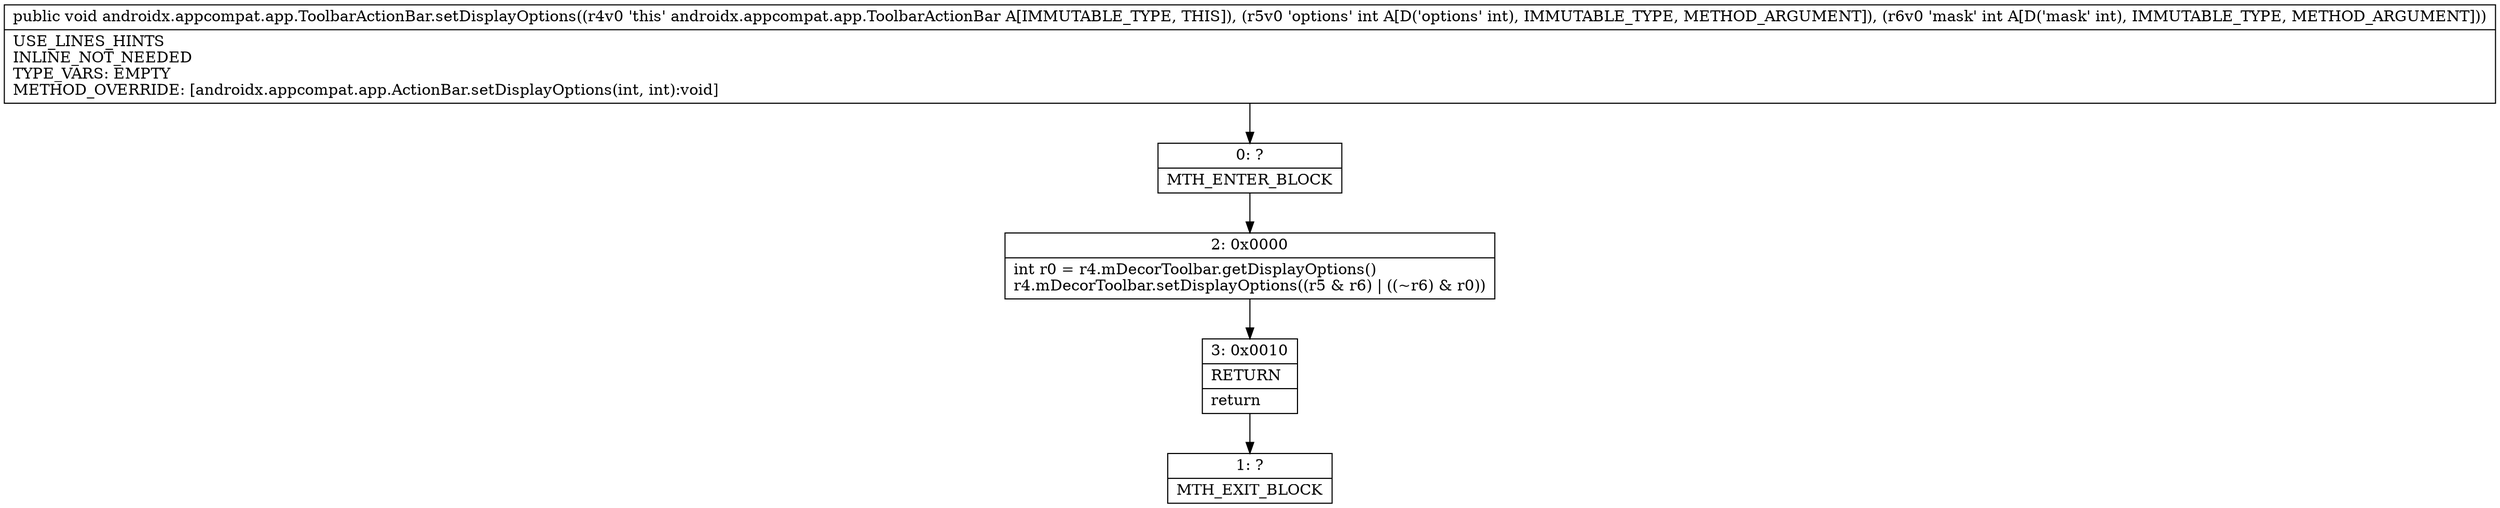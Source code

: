 digraph "CFG forandroidx.appcompat.app.ToolbarActionBar.setDisplayOptions(II)V" {
Node_0 [shape=record,label="{0\:\ ?|MTH_ENTER_BLOCK\l}"];
Node_2 [shape=record,label="{2\:\ 0x0000|int r0 = r4.mDecorToolbar.getDisplayOptions()\lr4.mDecorToolbar.setDisplayOptions((r5 & r6) \| ((~r6) & r0))\l}"];
Node_3 [shape=record,label="{3\:\ 0x0010|RETURN\l|return\l}"];
Node_1 [shape=record,label="{1\:\ ?|MTH_EXIT_BLOCK\l}"];
MethodNode[shape=record,label="{public void androidx.appcompat.app.ToolbarActionBar.setDisplayOptions((r4v0 'this' androidx.appcompat.app.ToolbarActionBar A[IMMUTABLE_TYPE, THIS]), (r5v0 'options' int A[D('options' int), IMMUTABLE_TYPE, METHOD_ARGUMENT]), (r6v0 'mask' int A[D('mask' int), IMMUTABLE_TYPE, METHOD_ARGUMENT]))  | USE_LINES_HINTS\lINLINE_NOT_NEEDED\lTYPE_VARS: EMPTY\lMETHOD_OVERRIDE: [androidx.appcompat.app.ActionBar.setDisplayOptions(int, int):void]\l}"];
MethodNode -> Node_0;Node_0 -> Node_2;
Node_2 -> Node_3;
Node_3 -> Node_1;
}

